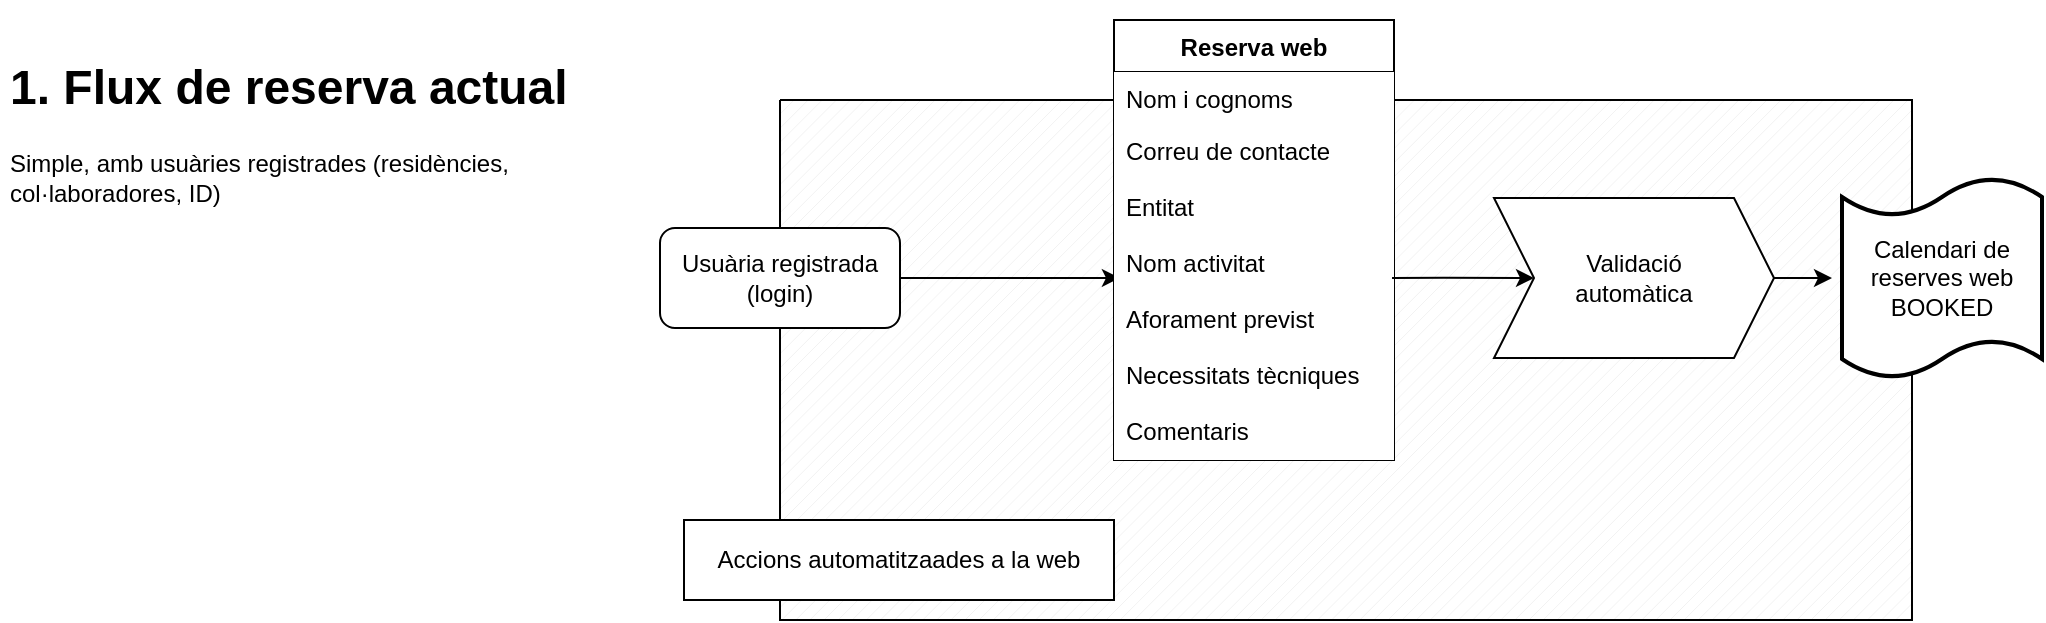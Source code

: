 <mxfile version="14.6.13" type="github" pages="4">
  <diagram id="QWcHRJpWfeQXFMJefIEu" name="Reserva actual">
    <mxGraphModel dx="4544" dy="2050" grid="1" gridSize="10" guides="1" tooltips="1" connect="1" arrows="1" fold="1" page="1" pageScale="1" pageWidth="1169" pageHeight="827" math="0" shadow="0">
      <root>
        <mxCell id="0" />
        <mxCell id="1" parent="0" />
        <mxCell id="AwSX1SjbMn1UK7kxIGxx-84" value="" style="verticalLabelPosition=bottom;verticalAlign=top;html=1;shape=mxgraph.basic.patternFillRect;fillStyle=diag;step=5;fillStrokeWidth=0.2;fillStrokeColor=#dddddd;" parent="1" vertex="1">
          <mxGeometry x="-720" y="120" width="566" height="260" as="geometry" />
        </mxCell>
        <mxCell id="AwSX1SjbMn1UK7kxIGxx-88" style="edgeStyle=orthogonalEdgeStyle;rounded=0;orthogonalLoop=1;jettySize=auto;html=1;exitX=0.5;exitY=1;exitDx=0;exitDy=0;entryX=0.098;entryY=0.875;entryDx=0;entryDy=0;entryPerimeter=0;" parent="1" source="AwSX1SjbMn1UK7kxIGxx-85" target="AwSX1SjbMn1UK7kxIGxx-84" edge="1">
          <mxGeometry relative="1" as="geometry" />
        </mxCell>
        <mxCell id="AwSX1SjbMn1UK7kxIGxx-85" value="Accions automatitzaades a la web" style="rounded=0;whiteSpace=wrap;html=1;fillColor=#ffffff;" parent="1" vertex="1">
          <mxGeometry x="-768" y="330" width="215" height="40" as="geometry" />
        </mxCell>
        <mxCell id="AwSX1SjbMn1UK7kxIGxx-51" value="&lt;br&gt;&lt;h1&gt;1. Flux de reserva actual&lt;br&gt;&lt;/h1&gt;&lt;div&gt;Simple, amb usuàries registrades (residències, col·laboradores, ID)&lt;br&gt;&lt;/div&gt;" style="text;html=1;strokeColor=none;fillColor=none;spacing=5;spacingTop=-20;whiteSpace=wrap;overflow=hidden;rounded=0;" parent="1" vertex="1">
          <mxGeometry x="-1110" y="80" width="300" height="120" as="geometry" />
        </mxCell>
        <mxCell id="AwSX1SjbMn1UK7kxIGxx-76" style="edgeStyle=orthogonalEdgeStyle;rounded=0;orthogonalLoop=1;jettySize=auto;html=1;entryX=0.021;entryY=0.458;entryDx=0;entryDy=0;entryPerimeter=0;" parent="1" source="AwSX1SjbMn1UK7kxIGxx-53" target="AwSX1SjbMn1UK7kxIGxx-57" edge="1">
          <mxGeometry relative="1" as="geometry" />
        </mxCell>
        <mxCell id="AwSX1SjbMn1UK7kxIGxx-53" value="Usuària registrada (login)" style="rounded=1;whiteSpace=wrap;html=1;" parent="1" vertex="1">
          <mxGeometry x="-780" y="184" width="120" height="50" as="geometry" />
        </mxCell>
        <mxCell id="AwSX1SjbMn1UK7kxIGxx-55" value="Reserva web" style="swimlane;fontStyle=1;childLayout=stackLayout;horizontal=1;startSize=26;horizontalStack=0;resizeParent=1;resizeParentMax=0;resizeLast=0;collapsible=1;marginBottom=0;" parent="1" vertex="1">
          <mxGeometry x="-553" y="80" width="140" height="220" as="geometry" />
        </mxCell>
        <mxCell id="AwSX1SjbMn1UK7kxIGxx-56" value="Nom i cognoms" style="text;strokeColor=none;align=left;verticalAlign=top;spacingLeft=4;spacingRight=4;overflow=hidden;rotatable=0;points=[[0,0.5],[1,0.5]];portConstraint=eastwest;fillColor=#ffffff;" parent="AwSX1SjbMn1UK7kxIGxx-55" vertex="1">
          <mxGeometry y="26" width="140" height="26" as="geometry" />
        </mxCell>
        <mxCell id="AwSX1SjbMn1UK7kxIGxx-57" value="Correu de contacte&#xa;&#xa;Entitat&#xa;&#xa;Nom activitat&#xa;&#xa;Aforament previst&#xa;&#xa;Necessitats tècniques&#xa;&#xa;Comentaris&#xa;" style="text;strokeColor=none;align=left;verticalAlign=top;spacingLeft=4;spacingRight=4;overflow=hidden;rotatable=0;points=[[0,0.5],[1,0.5]];portConstraint=eastwest;fillColor=#ffffff;" parent="AwSX1SjbMn1UK7kxIGxx-55" vertex="1">
          <mxGeometry y="52" width="140" height="168" as="geometry" />
        </mxCell>
        <mxCell id="AwSX1SjbMn1UK7kxIGxx-58" style="edgeStyle=orthogonalEdgeStyle;rounded=0;orthogonalLoop=1;jettySize=auto;html=1;exitX=1;exitY=0.5;exitDx=0;exitDy=0;entryX=0;entryY=0.5;entryDx=0;entryDy=0;" parent="1" source="AwSX1SjbMn1UK7kxIGxx-59" edge="1">
          <mxGeometry relative="1" as="geometry">
            <mxPoint x="-194" y="209" as="targetPoint" />
          </mxGeometry>
        </mxCell>
        <mxCell id="AwSX1SjbMn1UK7kxIGxx-59" value="Validació &lt;br&gt;automàtica" style="shape=step;perimeter=stepPerimeter;whiteSpace=wrap;html=1;fixedSize=1;" parent="1" vertex="1">
          <mxGeometry x="-363" y="169" width="140" height="80" as="geometry" />
        </mxCell>
        <mxCell id="AwSX1SjbMn1UK7kxIGxx-60" style="edgeStyle=orthogonalEdgeStyle;rounded=0;orthogonalLoop=1;jettySize=auto;html=1;exitX=0.993;exitY=0.458;exitDx=0;exitDy=0;exitPerimeter=0;" parent="1" source="AwSX1SjbMn1UK7kxIGxx-57" target="AwSX1SjbMn1UK7kxIGxx-59" edge="1">
          <mxGeometry relative="1" as="geometry">
            <mxPoint x="-413" y="300" as="sourcePoint" />
          </mxGeometry>
        </mxCell>
        <mxCell id="AwSX1SjbMn1UK7kxIGxx-75" value="&lt;div&gt;Calendari de reserves web&lt;/div&gt;&lt;div&gt;BOOKED&lt;br&gt;&lt;/div&gt;" style="shape=tape;whiteSpace=wrap;html=1;strokeWidth=2;size=0.19" parent="1" vertex="1">
          <mxGeometry x="-189" y="159" width="100" height="100" as="geometry" />
        </mxCell>
      </root>
    </mxGraphModel>
  </diagram>
  <diagram id="LOoXZZUfJefRrEGWDV-e" name="Reserva anònima simple">
    <mxGraphModel dx="2519" dy="820" grid="1" gridSize="10" guides="1" tooltips="1" connect="1" arrows="1" fold="1" page="1" pageScale="1" pageWidth="1169" pageHeight="827" math="0" shadow="0">
      <root>
        <mxCell id="uofUXYQzO4LnOzvioj2K-0" />
        <mxCell id="uofUXYQzO4LnOzvioj2K-1" parent="uofUXYQzO4LnOzvioj2K-0" />
        <mxCell id="zqfE7wJPeL7MUIbVzxoB-0" value="" style="verticalLabelPosition=bottom;verticalAlign=top;html=1;shape=mxgraph.basic.patternFillRect;fillStyle=diag;step=5;fillStrokeWidth=0.2;fillStrokeColor=#dddddd;" vertex="1" parent="uofUXYQzO4LnOzvioj2K-1">
          <mxGeometry x="-1035" y="280" width="370" height="330" as="geometry" />
        </mxCell>
        <mxCell id="zqfE7wJPeL7MUIbVzxoB-1" value="&lt;h1&gt;2. Flux de reserva semi-automàtic&lt;br&gt;&lt;/h1&gt;&lt;div&gt;Simple, amb usuàries no registrades a la plataforma&lt;br&gt;&lt;/div&gt;" style="text;html=1;strokeColor=none;fillColor=none;spacing=5;spacingTop=-20;whiteSpace=wrap;overflow=hidden;rounded=0;" vertex="1" parent="uofUXYQzO4LnOzvioj2K-1">
          <mxGeometry x="-1055" y="70" width="435" height="120" as="geometry" />
        </mxCell>
        <mxCell id="zqfE7wJPeL7MUIbVzxoB-2" style="edgeStyle=orthogonalEdgeStyle;rounded=0;orthogonalLoop=1;jettySize=auto;html=1;entryX=0.592;entryY=0.025;entryDx=0;entryDy=0;entryPerimeter=0;" edge="1" parent="uofUXYQzO4LnOzvioj2K-1" target="zqfE7wJPeL7MUIbVzxoB-20">
          <mxGeometry relative="1" as="geometry">
            <mxPoint x="-388" y="200" as="sourcePoint" />
          </mxGeometry>
        </mxCell>
        <mxCell id="zqfE7wJPeL7MUIbVzxoB-3" value="Usuària anònima" style="rounded=1;whiteSpace=wrap;html=1;" vertex="1" parent="uofUXYQzO4LnOzvioj2K-1">
          <mxGeometry x="-460" y="160" width="120" height="50" as="geometry" />
        </mxCell>
        <mxCell id="zqfE7wJPeL7MUIbVzxoB-4" value="" style="endArrow=classic;html=1;exitX=0;exitY=0.5;exitDx=0;exitDy=0;" edge="1" parent="uofUXYQzO4LnOzvioj2K-1" source="zqfE7wJPeL7MUIbVzxoB-3">
          <mxGeometry width="50" height="50" relative="1" as="geometry">
            <mxPoint x="-835" y="310" as="sourcePoint" />
            <mxPoint x="-895" y="240" as="targetPoint" />
            <Array as="points">
              <mxPoint x="-895" y="185" />
            </Array>
          </mxGeometry>
        </mxCell>
        <mxCell id="zqfE7wJPeL7MUIbVzxoB-5" value="Reserva web" style="swimlane;fontStyle=1;childLayout=stackLayout;horizontal=1;startSize=26;horizontalStack=0;resizeParent=1;resizeParentMax=0;resizeLast=0;collapsible=1;marginBottom=0;" vertex="1" parent="uofUXYQzO4LnOzvioj2K-1">
          <mxGeometry x="-965" y="240" width="140" height="310" as="geometry" />
        </mxCell>
        <mxCell id="zqfE7wJPeL7MUIbVzxoB-6" value="Nom i cognoms" style="text;strokeColor=none;align=left;verticalAlign=top;spacingLeft=4;spacingRight=4;overflow=hidden;rotatable=0;points=[[0,0.5],[1,0.5]];portConstraint=eastwest;fillColor=#ffffff;" vertex="1" parent="zqfE7wJPeL7MUIbVzxoB-5">
          <mxGeometry y="26" width="140" height="26" as="geometry" />
        </mxCell>
        <mxCell id="zqfE7wJPeL7MUIbVzxoB-7" value="Correu de contacte&#xa;&#xa;Entiat&#xa;&#xa;NIF Entitat&#xa;&#xa;TIpus entitat&#xa;&#xa;Tipus activitat&#xa;&#xa;Nom activitat&#xa;&#xa;Aforament previst&#xa;&#xa;Necessitats tècniques&#xa;&#xa;Comentaris&#xa;" style="text;align=left;verticalAlign=top;spacingLeft=4;spacingRight=4;overflow=hidden;rotatable=0;points=[[0,0.5],[1,0.5]];portConstraint=eastwest;fillColor=#ffffff;" vertex="1" parent="zqfE7wJPeL7MUIbVzxoB-5">
          <mxGeometry y="52" width="140" height="258" as="geometry" />
        </mxCell>
        <mxCell id="zqfE7wJPeL7MUIbVzxoB-8" style="edgeStyle=orthogonalEdgeStyle;rounded=0;orthogonalLoop=1;jettySize=auto;html=1;exitX=1;exitY=0.5;exitDx=0;exitDy=0;entryX=0;entryY=0.5;entryDx=0;entryDy=0;" edge="1" parent="uofUXYQzO4LnOzvioj2K-1" source="zqfE7wJPeL7MUIbVzxoB-10" target="zqfE7wJPeL7MUIbVzxoB-13">
          <mxGeometry relative="1" as="geometry" />
        </mxCell>
        <mxCell id="zqfE7wJPeL7MUIbVzxoB-9" style="edgeStyle=orthogonalEdgeStyle;rounded=0;orthogonalLoop=1;jettySize=auto;html=1;exitX=0.5;exitY=1;exitDx=0;exitDy=0;entryX=0.5;entryY=0.1;entryDx=0;entryDy=0;entryPerimeter=0;" edge="1" parent="uofUXYQzO4LnOzvioj2K-1" source="zqfE7wJPeL7MUIbVzxoB-10" target="zqfE7wJPeL7MUIbVzxoB-25">
          <mxGeometry relative="1" as="geometry" />
        </mxCell>
        <mxCell id="zqfE7wJPeL7MUIbVzxoB-10" value="Correu-e de&lt;br&gt;&lt;div&gt; reserva pendent &lt;br&gt;&lt;/div&gt;&lt;div&gt;de validació&lt;/div&gt;" style="shape=step;perimeter=stepPerimeter;whiteSpace=wrap;html=1;fixedSize=1;" vertex="1" parent="uofUXYQzO4LnOzvioj2K-1">
          <mxGeometry x="-775" y="329" width="140" height="80" as="geometry" />
        </mxCell>
        <mxCell id="zqfE7wJPeL7MUIbVzxoB-11" style="edgeStyle=orthogonalEdgeStyle;rounded=0;orthogonalLoop=1;jettySize=auto;html=1;exitX=1;exitY=0.302;exitDx=0;exitDy=0;exitPerimeter=0;" edge="1" parent="uofUXYQzO4LnOzvioj2K-1" source="zqfE7wJPeL7MUIbVzxoB-7" target="zqfE7wJPeL7MUIbVzxoB-10">
          <mxGeometry relative="1" as="geometry">
            <mxPoint x="-825" y="460" as="sourcePoint" />
          </mxGeometry>
        </mxCell>
        <mxCell id="zqfE7wJPeL7MUIbVzxoB-12" style="edgeStyle=orthogonalEdgeStyle;rounded=0;orthogonalLoop=1;jettySize=auto;html=1;exitX=1;exitY=0.5;exitDx=0;exitDy=0;entryX=0;entryY=0.5;entryDx=0;entryDy=0;" edge="1" parent="uofUXYQzO4LnOzvioj2K-1" source="zqfE7wJPeL7MUIbVzxoB-13" target="zqfE7wJPeL7MUIbVzxoB-20">
          <mxGeometry relative="1" as="geometry" />
        </mxCell>
        <mxCell id="zqfE7wJPeL7MUIbVzxoB-13" value="Validació i &lt;br&gt;valoració costos" style="shape=step;perimeter=stepPerimeter;whiteSpace=wrap;html=1;fixedSize=1;" vertex="1" parent="uofUXYQzO4LnOzvioj2K-1">
          <mxGeometry x="-626" y="329" width="150" height="80" as="geometry" />
        </mxCell>
        <mxCell id="zqfE7wJPeL7MUIbVzxoB-14" style="edgeStyle=orthogonalEdgeStyle;rounded=0;orthogonalLoop=1;jettySize=auto;html=1;" edge="1" parent="uofUXYQzO4LnOzvioj2K-1" source="zqfE7wJPeL7MUIbVzxoB-17">
          <mxGeometry relative="1" as="geometry">
            <mxPoint x="-551" y="410" as="targetPoint" />
          </mxGeometry>
        </mxCell>
        <mxCell id="zqfE7wJPeL7MUIbVzxoB-15" style="edgeStyle=orthogonalEdgeStyle;rounded=0;orthogonalLoop=1;jettySize=auto;html=1;exitX=0.5;exitY=0;exitDx=0;exitDy=0;entryX=0.392;entryY=1.013;entryDx=0;entryDy=0;entryPerimeter=0;" edge="1" parent="uofUXYQzO4LnOzvioj2K-1" source="zqfE7wJPeL7MUIbVzxoB-17" target="zqfE7wJPeL7MUIbVzxoB-20">
          <mxGeometry relative="1" as="geometry" />
        </mxCell>
        <mxCell id="zqfE7wJPeL7MUIbVzxoB-16" style="edgeStyle=orthogonalEdgeStyle;rounded=0;orthogonalLoop=1;jettySize=auto;html=1;exitX=1;exitY=0.5;exitDx=0;exitDy=0;entryX=0;entryY=0.75;entryDx=0;entryDy=0;entryPerimeter=0;" edge="1" parent="uofUXYQzO4LnOzvioj2K-1" source="zqfE7wJPeL7MUIbVzxoB-17" target="zqfE7wJPeL7MUIbVzxoB-22">
          <mxGeometry relative="1" as="geometry" />
        </mxCell>
        <mxCell id="zqfE7wJPeL7MUIbVzxoB-17" value="Oficina Tècnica" style="rounded=1;whiteSpace=wrap;html=1;" vertex="1" parent="uofUXYQzO4LnOzvioj2K-1">
          <mxGeometry x="-525" y="550" width="120" height="40" as="geometry" />
        </mxCell>
        <mxCell id="zqfE7wJPeL7MUIbVzxoB-18" style="edgeStyle=orthogonalEdgeStyle;rounded=0;orthogonalLoop=1;jettySize=auto;html=1;exitX=1;exitY=0.5;exitDx=0;exitDy=0;" edge="1" parent="uofUXYQzO4LnOzvioj2K-1" source="zqfE7wJPeL7MUIbVzxoB-20" target="zqfE7wJPeL7MUIbVzxoB-22">
          <mxGeometry relative="1" as="geometry" />
        </mxCell>
        <mxCell id="zqfE7wJPeL7MUIbVzxoB-19" style="edgeStyle=orthogonalEdgeStyle;rounded=0;orthogonalLoop=1;jettySize=auto;html=1;exitX=0.5;exitY=0;exitDx=0;exitDy=0;" edge="1" parent="uofUXYQzO4LnOzvioj2K-1" source="zqfE7wJPeL7MUIbVzxoB-20" target="zqfE7wJPeL7MUIbVzxoB-3">
          <mxGeometry relative="1" as="geometry" />
        </mxCell>
        <mxCell id="zqfE7wJPeL7MUIbVzxoB-20" value="Enviament de documentació administrativa a&lt;br&gt;a l&#39;entitat" style="shape=step;perimeter=stepPerimeter;whiteSpace=wrap;html=1;fixedSize=1;" vertex="1" parent="uofUXYQzO4LnOzvioj2K-1">
          <mxGeometry x="-465" y="329" width="130" height="80" as="geometry" />
        </mxCell>
        <mxCell id="zqfE7wJPeL7MUIbVzxoB-21" value="reserves@canodrom.barcelona" style="rounded=0;whiteSpace=wrap;html=1;" vertex="1" parent="uofUXYQzO4LnOzvioj2K-1">
          <mxGeometry x="-775" y="290" width="240" height="20" as="geometry" />
        </mxCell>
        <mxCell id="zqfE7wJPeL7MUIbVzxoB-22" value="Registre de seguiment econòmic" style="strokeWidth=2;html=1;shape=mxgraph.flowchart.document2;whiteSpace=wrap;size=0.25;" vertex="1" parent="uofUXYQzO4LnOzvioj2K-1">
          <mxGeometry x="-265" y="329" width="100" height="80" as="geometry" />
        </mxCell>
        <mxCell id="zqfE7wJPeL7MUIbVzxoB-23" value="&lt;div&gt;Calendari de reserves web&lt;/div&gt;&lt;div&gt;BOOKED&lt;br&gt;&lt;/div&gt;" style="shape=tape;whiteSpace=wrap;html=1;strokeWidth=2;size=0.19" vertex="1" parent="uofUXYQzO4LnOzvioj2K-1">
          <mxGeometry x="-265" y="450" width="100" height="100" as="geometry" />
        </mxCell>
        <mxCell id="zqfE7wJPeL7MUIbVzxoB-24" style="edgeStyle=orthogonalEdgeStyle;rounded=0;orthogonalLoop=1;jettySize=auto;html=1;exitX=1;exitY=0.5;exitDx=0;exitDy=0;exitPerimeter=0;entryX=0;entryY=0.5;entryDx=0;entryDy=0;entryPerimeter=0;" edge="1" parent="uofUXYQzO4LnOzvioj2K-1" source="zqfE7wJPeL7MUIbVzxoB-25" target="zqfE7wJPeL7MUIbVzxoB-23">
          <mxGeometry relative="1" as="geometry" />
        </mxCell>
        <mxCell id="zqfE7wJPeL7MUIbVzxoB-25" value="&lt;div&gt;Calendari de reserves web&lt;/div&gt;&lt;div&gt;NOT AVAILABLE&lt;br&gt;&lt;/div&gt;" style="shape=tape;whiteSpace=wrap;html=1;strokeWidth=2;size=0.19" vertex="1" parent="uofUXYQzO4LnOzvioj2K-1">
          <mxGeometry x="-755" y="450" width="100" height="100" as="geometry" />
        </mxCell>
        <mxCell id="zqfE7wJPeL7MUIbVzxoB-26" value="Accions automatitzaades a la web" style="rounded=0;whiteSpace=wrap;html=1;fillColor=#ffffff;" vertex="1" parent="uofUXYQzO4LnOzvioj2K-1">
          <mxGeometry x="-1080" y="560" width="215" height="40" as="geometry" />
        </mxCell>
      </root>
    </mxGraphModel>
  </diagram>
  <diagram id="VDHaXJcDAqJje8gOmXzd" name="Reserva anònima amb facturació">
    <mxGraphModel dx="3419" dy="540" grid="1" gridSize="10" guides="1" tooltips="1" connect="1" arrows="1" fold="1" page="1" pageScale="1" pageWidth="1169" pageHeight="827" math="0" shadow="0">
      <root>
        <mxCell id="RX3vy7jLGc1N3xW9OLzM-0" />
        <mxCell id="RX3vy7jLGc1N3xW9OLzM-1" parent="RX3vy7jLGc1N3xW9OLzM-0" />
        <mxCell id="QhoJEeITpFux-9zHju5y-0" value="" style="verticalLabelPosition=bottom;verticalAlign=top;html=1;shape=mxgraph.basic.patternFillRect;fillStyle=diag;step=5;fillStrokeWidth=0.2;fillStrokeColor=#dddddd;" vertex="1" parent="RX3vy7jLGc1N3xW9OLzM-1">
          <mxGeometry x="-1025" y="1089" width="1265" height="764" as="geometry" />
        </mxCell>
        <mxCell id="QhoJEeITpFux-9zHju5y-1" value="Accions automatitzaades a la web" style="rounded=0;whiteSpace=wrap;html=1;fillColor=#ffffff;" vertex="1" parent="RX3vy7jLGc1N3xW9OLzM-1">
          <mxGeometry x="-1100" y="1793" width="215" height="40" as="geometry" />
        </mxCell>
        <mxCell id="QhoJEeITpFux-9zHju5y-2" value="&lt;h1&gt;3. Flux de reserva automatitzat&lt;br&gt;&lt;/h1&gt;&lt;div&gt;Amb usuaries no registrades i tenint en compte els preus públics&lt;br&gt;&lt;/div&gt;" style="text;html=1;strokeColor=none;fillColor=none;spacing=5;spacingTop=-20;whiteSpace=wrap;overflow=hidden;rounded=0;" vertex="1" parent="RX3vy7jLGc1N3xW9OLzM-1">
          <mxGeometry x="-1120" y="880" width="435" height="120" as="geometry" />
        </mxCell>
        <mxCell id="QhoJEeITpFux-9zHju5y-3" style="edgeStyle=orthogonalEdgeStyle;rounded=0;orthogonalLoop=1;jettySize=auto;html=1;entryX=0.5;entryY=0;entryDx=0;entryDy=0;" edge="1" parent="RX3vy7jLGc1N3xW9OLzM-1" source="QhoJEeITpFux-9zHju5y-4" target="QhoJEeITpFux-9zHju5y-6">
          <mxGeometry relative="1" as="geometry" />
        </mxCell>
        <mxCell id="QhoJEeITpFux-9zHju5y-4" value="Usuària anònima" style="rounded=1;whiteSpace=wrap;html=1;" vertex="1" parent="RX3vy7jLGc1N3xW9OLzM-1">
          <mxGeometry x="-1090" y="996" width="120" height="50" as="geometry" />
        </mxCell>
        <mxCell id="QhoJEeITpFux-9zHju5y-5" style="edgeStyle=orthogonalEdgeStyle;rounded=0;orthogonalLoop=1;jettySize=auto;html=1;exitX=1;exitY=0.5;exitDx=0;exitDy=0;startArrow=none;" edge="1" parent="RX3vy7jLGc1N3xW9OLzM-1" source="QhoJEeITpFux-9zHju5y-84">
          <mxGeometry relative="1" as="geometry">
            <mxPoint x="-770" y="1185" as="targetPoint" />
          </mxGeometry>
        </mxCell>
        <mxCell id="QhoJEeITpFux-9zHju5y-6" value="Reserva web" style="swimlane;fontStyle=1;childLayout=stackLayout;horizontal=1;startSize=26;horizontalStack=0;resizeParent=1;resizeParentMax=0;resizeLast=0;collapsible=1;marginBottom=0;" vertex="1" parent="RX3vy7jLGc1N3xW9OLzM-1">
          <mxGeometry x="-1100" y="1083" width="140" height="200" as="geometry" />
        </mxCell>
        <mxCell id="QhoJEeITpFux-9zHju5y-7" value="Dades de contacte&#xa;- correu electrònic&#xa;- Nom entitat&#xa;- NIF&#xa;&#xa;Dades de l&#39;activitat&#xa;- Nom de l&#39;activitat&#xa;- Aforament&#xa;- Necessitats tècniques&#xa;&#xa;Criteris de valoració&#xa;" style="text;strokeColor=none;align=left;verticalAlign=top;spacingLeft=4;spacingRight=4;overflow=hidden;rotatable=0;points=[[0,0.5],[1,0.5]];portConstraint=eastwest;fillColor=#ffffff;" vertex="1" parent="QhoJEeITpFux-9zHju5y-6">
          <mxGeometry y="26" width="140" height="174" as="geometry" />
        </mxCell>
        <mxCell id="QhoJEeITpFux-9zHju5y-8" value="" style="edgeStyle=orthogonalEdgeStyle;rounded=0;orthogonalLoop=1;jettySize=auto;html=1;" edge="1" parent="RX3vy7jLGc1N3xW9OLzM-1" source="QhoJEeITpFux-9zHju5y-10" target="QhoJEeITpFux-9zHju5y-15">
          <mxGeometry relative="1" as="geometry" />
        </mxCell>
        <mxCell id="QhoJEeITpFux-9zHju5y-9" value="" style="edgeStyle=orthogonalEdgeStyle;rounded=0;orthogonalLoop=1;jettySize=auto;html=1;" edge="1" parent="RX3vy7jLGc1N3xW9OLzM-1" source="QhoJEeITpFux-9zHju5y-10" target="QhoJEeITpFux-9zHju5y-31">
          <mxGeometry relative="1" as="geometry" />
        </mxCell>
        <mxCell id="QhoJEeITpFux-9zHju5y-10" value="Vinculat a les accions del CAN?" style="swimlane;gradientColor=#ffffff;swimlaneFillColor=#ffffff;" vertex="1" parent="RX3vy7jLGc1N3xW9OLzM-1">
          <mxGeometry x="-775" y="1113" width="195" height="130" as="geometry" />
        </mxCell>
        <mxCell id="QhoJEeITpFux-9zHju5y-11" value="&lt;div align=&quot;left&quot;&gt;&lt;b&gt;Temàtica&lt;/b&gt;:&lt;br&gt;Feminismes&lt;br&gt;Tecnologies obertes&lt;br&gt;Democràcia&lt;br&gt;Cultura digital&lt;br&gt;&lt;/div&gt;&lt;div align=&quot;left&quot;&gt;Memòria històrica&lt;/div&gt;" style="text;html=1;align=left;verticalAlign=middle;resizable=0;points=[];autosize=1;strokeColor=none;" vertex="1" parent="QhoJEeITpFux-9zHju5y-10">
          <mxGeometry x="10" y="30" width="120" height="90" as="geometry" />
        </mxCell>
        <mxCell id="QhoJEeITpFux-9zHju5y-12" value="SI" style="ellipse;whiteSpace=wrap;html=1;aspect=fixed;" vertex="1" parent="RX3vy7jLGc1N3xW9OLzM-1">
          <mxGeometry x="-550" y="1158" width="40" height="40" as="geometry" />
        </mxCell>
        <mxCell id="QhoJEeITpFux-9zHju5y-13" value="" style="edgeStyle=orthogonalEdgeStyle;rounded=0;orthogonalLoop=1;jettySize=auto;html=1;" edge="1" parent="RX3vy7jLGc1N3xW9OLzM-1" source="QhoJEeITpFux-9zHju5y-15" target="QhoJEeITpFux-9zHju5y-22">
          <mxGeometry relative="1" as="geometry" />
        </mxCell>
        <mxCell id="QhoJEeITpFux-9zHju5y-14" value="" style="edgeStyle=orthogonalEdgeStyle;rounded=0;orthogonalLoop=1;jettySize=auto;html=1;" edge="1" parent="RX3vy7jLGc1N3xW9OLzM-1" source="QhoJEeITpFux-9zHju5y-15" target="QhoJEeITpFux-9zHju5y-39">
          <mxGeometry relative="1" as="geometry" />
        </mxCell>
        <mxCell id="QhoJEeITpFux-9zHju5y-15" value="Activitat gratuïta oberta a la ciutadania?" style="rounded=0;whiteSpace=wrap;html=1;" vertex="1" parent="RX3vy7jLGc1N3xW9OLzM-1">
          <mxGeometry x="-476" y="1148" width="120" height="60" as="geometry" />
        </mxCell>
        <mxCell id="QhoJEeITpFux-9zHju5y-16" value="" style="edgeStyle=orthogonalEdgeStyle;rounded=0;orthogonalLoop=1;jettySize=auto;html=1;" edge="1" parent="RX3vy7jLGc1N3xW9OLzM-1" source="QhoJEeITpFux-9zHju5y-17" target="QhoJEeITpFux-9zHju5y-39">
          <mxGeometry relative="1" as="geometry" />
        </mxCell>
        <mxCell id="QhoJEeITpFux-9zHju5y-17" value="SI" style="ellipse;whiteSpace=wrap;html=1;aspect=fixed;" vertex="1" parent="RX3vy7jLGc1N3xW9OLzM-1">
          <mxGeometry x="-330" y="1158" width="40" height="40" as="geometry" />
        </mxCell>
        <mxCell id="QhoJEeITpFux-9zHju5y-18" value="" style="edgeStyle=orthogonalEdgeStyle;rounded=0;orthogonalLoop=1;jettySize=auto;html=1;" edge="1" parent="RX3vy7jLGc1N3xW9OLzM-1" source="QhoJEeITpFux-9zHju5y-19" target="QhoJEeITpFux-9zHju5y-20">
          <mxGeometry relative="1" as="geometry" />
        </mxCell>
        <mxCell id="QhoJEeITpFux-9zHju5y-19" value="Gratuïtat" style="rounded=0;whiteSpace=wrap;html=1;" vertex="1" parent="RX3vy7jLGc1N3xW9OLzM-1">
          <mxGeometry x="-10" y="1163" width="80" height="30" as="geometry" />
        </mxCell>
        <mxCell id="QhoJEeITpFux-9zHju5y-20" value="&lt;div&gt;Calendari de reserves web&lt;/div&gt;&lt;div&gt;BOOKED&lt;br&gt;&lt;/div&gt;" style="shape=tape;whiteSpace=wrap;html=1;strokeWidth=2;size=0.19" vertex="1" parent="RX3vy7jLGc1N3xW9OLzM-1">
          <mxGeometry x="180" y="1183" width="100" height="100" as="geometry" />
        </mxCell>
        <mxCell id="QhoJEeITpFux-9zHju5y-21" value="NO" style="ellipse;whiteSpace=wrap;html=1;aspect=fixed;" vertex="1" parent="RX3vy7jLGc1N3xW9OLzM-1">
          <mxGeometry x="-436" y="1228" width="40" height="40" as="geometry" />
        </mxCell>
        <mxCell id="QhoJEeITpFux-9zHju5y-22" value="Activitat gratuïta tancada adreçada als membres de l&#39;organització" style="rounded=0;whiteSpace=wrap;html=1;" vertex="1" parent="RX3vy7jLGc1N3xW9OLzM-1">
          <mxGeometry x="-476" y="1303" width="120" height="70" as="geometry" />
        </mxCell>
        <mxCell id="QhoJEeITpFux-9zHju5y-23" value="" style="edgeStyle=orthogonalEdgeStyle;rounded=0;orthogonalLoop=1;jettySize=auto;html=1;" edge="1" parent="RX3vy7jLGc1N3xW9OLzM-1" source="QhoJEeITpFux-9zHju5y-24" target="QhoJEeITpFux-9zHju5y-48">
          <mxGeometry relative="1" as="geometry" />
        </mxCell>
        <mxCell id="QhoJEeITpFux-9zHju5y-24" value="SI" style="ellipse;whiteSpace=wrap;html=1;aspect=fixed;" vertex="1" parent="RX3vy7jLGc1N3xW9OLzM-1">
          <mxGeometry x="-330" y="1318" width="40" height="40" as="geometry" />
        </mxCell>
        <mxCell id="QhoJEeITpFux-9zHju5y-25" value="" style="edgeStyle=orthogonalEdgeStyle;rounded=0;orthogonalLoop=1;jettySize=auto;html=1;endArrow=none;" edge="1" parent="RX3vy7jLGc1N3xW9OLzM-1" source="QhoJEeITpFux-9zHju5y-22" target="QhoJEeITpFux-9zHju5y-24">
          <mxGeometry relative="1" as="geometry">
            <mxPoint x="-356" y="1338" as="sourcePoint" />
            <mxPoint x="-245" y="1338" as="targetPoint" />
          </mxGeometry>
        </mxCell>
        <mxCell id="QhoJEeITpFux-9zHju5y-26" value="NO" style="ellipse;whiteSpace=wrap;html=1;aspect=fixed;" vertex="1" parent="RX3vy7jLGc1N3xW9OLzM-1">
          <mxGeometry x="-697.5" y="1262" width="40" height="40" as="geometry" />
        </mxCell>
        <mxCell id="QhoJEeITpFux-9zHju5y-27" style="edgeStyle=orthogonalEdgeStyle;rounded=0;orthogonalLoop=1;jettySize=auto;html=1;entryX=0;entryY=0.5;entryDx=0;entryDy=0;" edge="1" parent="RX3vy7jLGc1N3xW9OLzM-1" source="QhoJEeITpFux-9zHju5y-28" target="QhoJEeITpFux-9zHju5y-57">
          <mxGeometry relative="1" as="geometry" />
        </mxCell>
        <mxCell id="QhoJEeITpFux-9zHju5y-28" value="Cost segons sala" style="swimlane;gradientColor=#ffffff;swimlaneFillColor=#ffffff;" vertex="1" parent="RX3vy7jLGc1N3xW9OLzM-1">
          <mxGeometry x="-975" y="1463" width="200" height="180" as="geometry" />
        </mxCell>
        <mxCell id="QhoJEeITpFux-9zHju5y-29" value="&lt;div align=&quot;left&quot;&gt;Sales de reunions --&amp;gt; 10 €/h&lt;/div&gt;&lt;div align=&quot;left&quot;&gt;Aules informàtiques --&amp;gt; 15 €/h&lt;br&gt;&lt;/div&gt;&lt;div&gt;Sales d&#39;actes --&amp;gt; 20 €/h&lt;br&gt;&amp;nbsp;&amp;nbsp;&amp;nbsp;&amp;nbsp;&amp;nbsp;&amp;nbsp;&amp;nbsp;&amp;nbsp;&amp;nbsp;&amp;nbsp;&amp;nbsp;&amp;nbsp;&amp;nbsp;&amp;nbsp;&amp;nbsp;&amp;nbsp;&amp;nbsp;&amp;nbsp;&amp;nbsp;&amp;nbsp;&amp;nbsp;&amp;nbsp;&amp;nbsp;&amp;nbsp;&amp;nbsp;&amp;nbsp;&amp;nbsp; 60 € mig dia&lt;/div&gt;&lt;div&gt;&amp;nbsp; &amp;nbsp; &amp;nbsp; &amp;nbsp; &amp;nbsp; &amp;nbsp; &amp;nbsp; &amp;nbsp; &amp;nbsp; &amp;nbsp; &amp;nbsp; &amp;nbsp; &amp;nbsp; &amp;nbsp; 100 € dia &lt;br&gt;&lt;/div&gt;&lt;div&gt;Terrasses --&amp;gt; 30 € hora&lt;/div&gt;&lt;div&gt;&amp;nbsp;&amp;nbsp;&amp;nbsp;&amp;nbsp;&amp;nbsp;&amp;nbsp;&amp;nbsp;&amp;nbsp;&amp;nbsp;&amp;nbsp;&amp;nbsp;&amp;nbsp;&amp;nbsp;&amp;nbsp;&amp;nbsp;&amp;nbsp;&amp;nbsp;&amp;nbsp;&amp;nbsp;&amp;nbsp;&amp;nbsp; 90 € mig dia&lt;/div&gt;&lt;div&gt;&amp;nbsp;&amp;nbsp;&amp;nbsp;&amp;nbsp;&amp;nbsp;&amp;nbsp;&amp;nbsp;&amp;nbsp;&amp;nbsp;&amp;nbsp;&amp;nbsp;&amp;nbsp;&amp;nbsp;&amp;nbsp;&amp;nbsp;&amp;nbsp;&amp;nbsp;&amp;nbsp;&amp;nbsp;&amp;nbsp;&amp;nbsp; 150 € dia&lt;/div&gt;&lt;div&gt;Grades --&amp;gt; 20 €/h&lt;br&gt;&lt;/div&gt;" style="text;html=1;align=left;verticalAlign=middle;resizable=0;points=[];autosize=1;strokeColor=none;" vertex="1" parent="QhoJEeITpFux-9zHju5y-28">
          <mxGeometry x="10" y="35" width="180" height="130" as="geometry" />
        </mxCell>
        <mxCell id="QhoJEeITpFux-9zHju5y-30" style="edgeStyle=orthogonalEdgeStyle;rounded=0;orthogonalLoop=1;jettySize=auto;html=1;" edge="1" parent="RX3vy7jLGc1N3xW9OLzM-1" source="QhoJEeITpFux-9zHju5y-31" target="QhoJEeITpFux-9zHju5y-34">
          <mxGeometry relative="1" as="geometry" />
        </mxCell>
        <mxCell id="QhoJEeITpFux-9zHju5y-31" value="&lt;div&gt;Entitat sense ànim &lt;br&gt;&lt;/div&gt;&lt;div&gt;de lucre&lt;/div&gt;?" style="rounded=0;whiteSpace=wrap;html=1;" vertex="1" parent="RX3vy7jLGc1N3xW9OLzM-1">
          <mxGeometry x="-737.5" y="1333" width="120" height="70" as="geometry" />
        </mxCell>
        <mxCell id="QhoJEeITpFux-9zHju5y-32" value="" style="edgeStyle=orthogonalEdgeStyle;rounded=0;orthogonalLoop=1;jettySize=auto;html=1;" edge="1" parent="RX3vy7jLGc1N3xW9OLzM-1" source="QhoJEeITpFux-9zHju5y-31" target="QhoJEeITpFux-9zHju5y-36">
          <mxGeometry relative="1" as="geometry" />
        </mxCell>
        <mxCell id="QhoJEeITpFux-9zHju5y-33" style="edgeStyle=orthogonalEdgeStyle;rounded=0;orthogonalLoop=1;jettySize=auto;html=1;" edge="1" parent="RX3vy7jLGc1N3xW9OLzM-1" source="QhoJEeITpFux-9zHju5y-34" target="QhoJEeITpFux-9zHju5y-28">
          <mxGeometry relative="1" as="geometry" />
        </mxCell>
        <mxCell id="QhoJEeITpFux-9zHju5y-34" value="SI" style="ellipse;whiteSpace=wrap;html=1;aspect=fixed;" vertex="1" parent="RX3vy7jLGc1N3xW9OLzM-1">
          <mxGeometry x="-895" y="1348" width="40" height="40" as="geometry" />
        </mxCell>
        <mxCell id="QhoJEeITpFux-9zHju5y-35" style="edgeStyle=orthogonalEdgeStyle;rounded=0;orthogonalLoop=1;jettySize=auto;html=1;entryX=0.5;entryY=0;entryDx=0;entryDy=0;" edge="1" parent="RX3vy7jLGc1N3xW9OLzM-1" source="QhoJEeITpFux-9zHju5y-36" target="QhoJEeITpFux-9zHju5y-53">
          <mxGeometry relative="1" as="geometry" />
        </mxCell>
        <mxCell id="QhoJEeITpFux-9zHju5y-36" value="NO" style="ellipse;whiteSpace=wrap;html=1;aspect=fixed;" vertex="1" parent="RX3vy7jLGc1N3xW9OLzM-1">
          <mxGeometry x="-563" y="1348" width="40" height="40" as="geometry" />
        </mxCell>
        <mxCell id="QhoJEeITpFux-9zHju5y-37" value="" style="edgeStyle=orthogonalEdgeStyle;rounded=0;orthogonalLoop=1;jettySize=auto;html=1;" edge="1" parent="RX3vy7jLGc1N3xW9OLzM-1" source="QhoJEeITpFux-9zHju5y-39" target="QhoJEeITpFux-9zHju5y-41">
          <mxGeometry relative="1" as="geometry" />
        </mxCell>
        <mxCell id="QhoJEeITpFux-9zHju5y-38" value="" style="edgeStyle=orthogonalEdgeStyle;rounded=0;orthogonalLoop=1;jettySize=auto;html=1;" edge="1" parent="RX3vy7jLGc1N3xW9OLzM-1" source="QhoJEeITpFux-9zHju5y-39" target="QhoJEeITpFux-9zHju5y-43">
          <mxGeometry relative="1" as="geometry" />
        </mxCell>
        <mxCell id="QhoJEeITpFux-9zHju5y-39" value="Serveis associats?" style="rounded=0;whiteSpace=wrap;html=1;" vertex="1" parent="RX3vy7jLGc1N3xW9OLzM-1">
          <mxGeometry x="-244" y="1148" width="120" height="60" as="geometry" />
        </mxCell>
        <mxCell id="QhoJEeITpFux-9zHju5y-40" value="" style="edgeStyle=orthogonalEdgeStyle;rounded=0;orthogonalLoop=1;jettySize=auto;html=1;" edge="1" parent="RX3vy7jLGc1N3xW9OLzM-1" source="QhoJEeITpFux-9zHju5y-41" target="QhoJEeITpFux-9zHju5y-19">
          <mxGeometry relative="1" as="geometry" />
        </mxCell>
        <mxCell id="QhoJEeITpFux-9zHju5y-41" value="NO" style="ellipse;whiteSpace=wrap;html=1;aspect=fixed;" vertex="1" parent="RX3vy7jLGc1N3xW9OLzM-1">
          <mxGeometry x="-80" y="1158" width="40" height="40" as="geometry" />
        </mxCell>
        <mxCell id="QhoJEeITpFux-9zHju5y-42" style="edgeStyle=orthogonalEdgeStyle;rounded=0;orthogonalLoop=1;jettySize=auto;html=1;" edge="1" parent="RX3vy7jLGc1N3xW9OLzM-1" source="QhoJEeITpFux-9zHju5y-43" target="QhoJEeITpFux-9zHju5y-65">
          <mxGeometry relative="1" as="geometry" />
        </mxCell>
        <mxCell id="QhoJEeITpFux-9zHju5y-43" value="SI" style="ellipse;whiteSpace=wrap;html=1;aspect=fixed;" vertex="1" parent="RX3vy7jLGc1N3xW9OLzM-1">
          <mxGeometry x="-205" y="1228" width="40" height="40" as="geometry" />
        </mxCell>
        <mxCell id="QhoJEeITpFux-9zHju5y-44" style="edgeStyle=orthogonalEdgeStyle;rounded=0;orthogonalLoop=1;jettySize=auto;html=1;" edge="1" parent="RX3vy7jLGc1N3xW9OLzM-1" source="QhoJEeITpFux-9zHju5y-45" target="QhoJEeITpFux-9zHju5y-20">
          <mxGeometry relative="1" as="geometry" />
        </mxCell>
        <mxCell id="QhoJEeITpFux-9zHju5y-45" value="Gratuïtat" style="rounded=0;whiteSpace=wrap;html=1;" vertex="1" parent="RX3vy7jLGc1N3xW9OLzM-1">
          <mxGeometry x="-10" y="1323" width="80" height="30" as="geometry" />
        </mxCell>
        <mxCell id="QhoJEeITpFux-9zHju5y-46" value="" style="edgeStyle=orthogonalEdgeStyle;rounded=0;orthogonalLoop=1;jettySize=auto;html=1;" edge="1" parent="RX3vy7jLGc1N3xW9OLzM-1" source="QhoJEeITpFux-9zHju5y-48" target="QhoJEeITpFux-9zHju5y-50">
          <mxGeometry relative="1" as="geometry" />
        </mxCell>
        <mxCell id="QhoJEeITpFux-9zHju5y-47" style="edgeStyle=orthogonalEdgeStyle;rounded=0;orthogonalLoop=1;jettySize=auto;html=1;entryX=0;entryY=0.5;entryDx=0;entryDy=0;exitX=0.25;exitY=1;exitDx=0;exitDy=0;" edge="1" parent="RX3vy7jLGc1N3xW9OLzM-1" source="QhoJEeITpFux-9zHju5y-48" target="QhoJEeITpFux-9zHju5y-52">
          <mxGeometry relative="1" as="geometry" />
        </mxCell>
        <mxCell id="QhoJEeITpFux-9zHju5y-48" value="Serveis associats?" style="rounded=0;whiteSpace=wrap;html=1;" vertex="1" parent="RX3vy7jLGc1N3xW9OLzM-1">
          <mxGeometry x="-250" y="1308" width="120" height="60" as="geometry" />
        </mxCell>
        <mxCell id="QhoJEeITpFux-9zHju5y-49" value="" style="edgeStyle=orthogonalEdgeStyle;rounded=0;orthogonalLoop=1;jettySize=auto;html=1;" edge="1" parent="RX3vy7jLGc1N3xW9OLzM-1" source="QhoJEeITpFux-9zHju5y-50" target="QhoJEeITpFux-9zHju5y-45">
          <mxGeometry relative="1" as="geometry" />
        </mxCell>
        <mxCell id="QhoJEeITpFux-9zHju5y-50" value="NO" style="ellipse;whiteSpace=wrap;html=1;aspect=fixed;" vertex="1" parent="RX3vy7jLGc1N3xW9OLzM-1">
          <mxGeometry x="-80" y="1318" width="40" height="40" as="geometry" />
        </mxCell>
        <mxCell id="QhoJEeITpFux-9zHju5y-51" style="edgeStyle=orthogonalEdgeStyle;rounded=0;orthogonalLoop=1;jettySize=auto;html=1;exitX=1;exitY=0.5;exitDx=0;exitDy=0;entryX=0.25;entryY=0;entryDx=0;entryDy=0;" edge="1" parent="RX3vy7jLGc1N3xW9OLzM-1" source="QhoJEeITpFux-9zHju5y-52" target="QhoJEeITpFux-9zHju5y-65">
          <mxGeometry relative="1" as="geometry" />
        </mxCell>
        <mxCell id="QhoJEeITpFux-9zHju5y-52" value="SI" style="ellipse;whiteSpace=wrap;html=1;aspect=fixed;direction=south;" vertex="1" parent="RX3vy7jLGc1N3xW9OLzM-1">
          <mxGeometry x="-235" y="1403" width="40" height="40" as="geometry" />
        </mxCell>
        <mxCell id="QhoJEeITpFux-9zHju5y-53" value="Cost segons sala" style="swimlane;gradientColor=#ffffff;swimlaneFillColor=#ffffff;" vertex="1" parent="RX3vy7jLGc1N3xW9OLzM-1">
          <mxGeometry x="-643" y="1463" width="200" height="180" as="geometry" />
        </mxCell>
        <mxCell id="QhoJEeITpFux-9zHju5y-54" value="&lt;div align=&quot;left&quot;&gt;Sales de reunions --&amp;gt; 25 €/h&lt;/div&gt;&lt;div align=&quot;left&quot;&gt;Aules informàtiques --&amp;gt; 45 €/h&lt;br&gt;&lt;/div&gt;&lt;div&gt;Sales d&#39;actes --&amp;gt; 20 €/h&lt;br&gt;&amp;nbsp;&amp;nbsp;&amp;nbsp;&amp;nbsp;&amp;nbsp;&amp;nbsp;&amp;nbsp;&amp;nbsp;&amp;nbsp;&amp;nbsp;&amp;nbsp;&amp;nbsp;&amp;nbsp;&amp;nbsp;&amp;nbsp;&amp;nbsp;&amp;nbsp;&amp;nbsp;&amp;nbsp;&amp;nbsp;&amp;nbsp;&amp;nbsp;&amp;nbsp;&amp;nbsp;&amp;nbsp;&amp;nbsp;&amp;nbsp; 150 € mig dia&lt;/div&gt;&lt;div&gt;&amp;nbsp; &amp;nbsp; &amp;nbsp; &amp;nbsp; &amp;nbsp; &amp;nbsp; &amp;nbsp; &amp;nbsp; &amp;nbsp; &amp;nbsp; &amp;nbsp; &amp;nbsp; &amp;nbsp; &amp;nbsp; 300 € dia &lt;br&gt;&lt;/div&gt;&lt;div&gt;Terrasses --&amp;gt; 50 € hora&lt;/div&gt;&lt;div&gt;&amp;nbsp;&amp;nbsp;&amp;nbsp;&amp;nbsp;&amp;nbsp;&amp;nbsp;&amp;nbsp;&amp;nbsp;&amp;nbsp;&amp;nbsp;&amp;nbsp;&amp;nbsp;&amp;nbsp;&amp;nbsp;&amp;nbsp;&amp;nbsp;&amp;nbsp;&amp;nbsp;&amp;nbsp;&amp;nbsp;&amp;nbsp; 150 € mig dia&lt;/div&gt;&lt;div&gt;&amp;nbsp;&amp;nbsp;&amp;nbsp;&amp;nbsp;&amp;nbsp;&amp;nbsp;&amp;nbsp;&amp;nbsp;&amp;nbsp;&amp;nbsp;&amp;nbsp;&amp;nbsp;&amp;nbsp;&amp;nbsp;&amp;nbsp;&amp;nbsp;&amp;nbsp;&amp;nbsp;&amp;nbsp;&amp;nbsp;&amp;nbsp; 300 € dia&lt;/div&gt;&lt;div&gt;Grades --&amp;gt; 40 €/h&lt;br&gt;&lt;/div&gt;" style="text;html=1;align=left;verticalAlign=middle;resizable=0;points=[];autosize=1;strokeColor=none;" vertex="1" parent="QhoJEeITpFux-9zHju5y-53">
          <mxGeometry x="10" y="35" width="180" height="130" as="geometry" />
        </mxCell>
        <mxCell id="QhoJEeITpFux-9zHju5y-55" value="" style="edgeStyle=orthogonalEdgeStyle;rounded=0;orthogonalLoop=1;jettySize=auto;html=1;" edge="1" parent="RX3vy7jLGc1N3xW9OLzM-1" source="QhoJEeITpFux-9zHju5y-57" target="QhoJEeITpFux-9zHju5y-59">
          <mxGeometry relative="1" as="geometry" />
        </mxCell>
        <mxCell id="QhoJEeITpFux-9zHju5y-56" value="" style="edgeStyle=orthogonalEdgeStyle;rounded=0;orthogonalLoop=1;jettySize=auto;html=1;" edge="1" parent="RX3vy7jLGc1N3xW9OLzM-1" source="QhoJEeITpFux-9zHju5y-57" target="QhoJEeITpFux-9zHju5y-74">
          <mxGeometry relative="1" as="geometry" />
        </mxCell>
        <mxCell id="QhoJEeITpFux-9zHju5y-57" value="Serveis associats?" style="rounded=0;whiteSpace=wrap;html=1;" vertex="1" parent="RX3vy7jLGc1N3xW9OLzM-1">
          <mxGeometry x="-825" y="1698" width="120" height="60" as="geometry" />
        </mxCell>
        <mxCell id="QhoJEeITpFux-9zHju5y-58" style="edgeStyle=orthogonalEdgeStyle;rounded=0;orthogonalLoop=1;jettySize=auto;html=1;entryX=0;entryY=0.5;entryDx=0;entryDy=0;" edge="1" parent="RX3vy7jLGc1N3xW9OLzM-1" source="QhoJEeITpFux-9zHju5y-59" target="QhoJEeITpFux-9zHju5y-61">
          <mxGeometry relative="1" as="geometry" />
        </mxCell>
        <mxCell id="QhoJEeITpFux-9zHju5y-59" value="SI" style="ellipse;whiteSpace=wrap;html=1;aspect=fixed;direction=south;" vertex="1" parent="RX3vy7jLGc1N3xW9OLzM-1">
          <mxGeometry x="-610" y="1708" width="40" height="40" as="geometry" />
        </mxCell>
        <mxCell id="QhoJEeITpFux-9zHju5y-60" style="edgeStyle=orthogonalEdgeStyle;rounded=0;orthogonalLoop=1;jettySize=auto;html=1;entryX=0.5;entryY=0;entryDx=0;entryDy=0;entryPerimeter=0;" edge="1" parent="RX3vy7jLGc1N3xW9OLzM-1" source="QhoJEeITpFux-9zHju5y-61" target="QhoJEeITpFux-9zHju5y-76">
          <mxGeometry relative="1" as="geometry">
            <Array as="points">
              <mxPoint x="-315" y="1923" />
              <mxPoint x="-401" y="1923" />
            </Array>
          </mxGeometry>
        </mxCell>
        <mxCell id="QhoJEeITpFux-9zHju5y-61" value="Costos serveis" style="swimlane;gradientColor=#ffffff;swimlaneFillColor=#ffffff;" vertex="1" parent="RX3vy7jLGc1N3xW9OLzM-1">
          <mxGeometry x="-426.5" y="1663" width="223" height="130" as="geometry" />
        </mxCell>
        <mxCell id="QhoJEeITpFux-9zHju5y-62" value="&lt;div align=&quot;left&quot;&gt;Servei de neteja --&amp;gt; 30 /h&lt;/div&gt;&lt;div align=&quot;left&quot;&gt;Servei de seguretat --&amp;gt; 30 €/h&lt;/div&gt;&lt;div align=&quot;left&quot;&gt;Tècnica en TIC --&amp;gt; 30 €/h&lt;br&gt;Dinamitzadora de sessió --&amp;gt; 30 €/h&lt;br&gt;&lt;/div&gt;" style="text;html=1;align=left;verticalAlign=middle;resizable=0;points=[];autosize=1;strokeColor=none;" vertex="1" parent="QhoJEeITpFux-9zHju5y-61">
          <mxGeometry x="11.5" y="40" width="200" height="60" as="geometry" />
        </mxCell>
        <mxCell id="QhoJEeITpFux-9zHju5y-63" value="" style="edgeStyle=orthogonalEdgeStyle;rounded=0;orthogonalLoop=1;jettySize=auto;html=1;" edge="1" parent="RX3vy7jLGc1N3xW9OLzM-1" source="QhoJEeITpFux-9zHju5y-65" target="QhoJEeITpFux-9zHju5y-67">
          <mxGeometry relative="1" as="geometry" />
        </mxCell>
        <mxCell id="QhoJEeITpFux-9zHju5y-64" value="" style="edgeStyle=orthogonalEdgeStyle;rounded=0;orthogonalLoop=1;jettySize=auto;html=1;" edge="1" parent="RX3vy7jLGc1N3xW9OLzM-1" source="QhoJEeITpFux-9zHju5y-65" target="QhoJEeITpFux-9zHju5y-69">
          <mxGeometry relative="1" as="geometry" />
        </mxCell>
        <mxCell id="QhoJEeITpFux-9zHju5y-65" value="&lt;div&gt;Entitat sense ànim &lt;br&gt;&lt;/div&gt;&lt;div&gt;de lucre&lt;/div&gt;?" style="rounded=0;whiteSpace=wrap;html=1;" vertex="1" parent="RX3vy7jLGc1N3xW9OLzM-1">
          <mxGeometry x="-245" y="1493" width="120" height="70" as="geometry" />
        </mxCell>
        <mxCell id="QhoJEeITpFux-9zHju5y-66" style="edgeStyle=orthogonalEdgeStyle;rounded=0;orthogonalLoop=1;jettySize=auto;html=1;entryX=0.5;entryY=0;entryDx=0;entryDy=0;" edge="1" parent="RX3vy7jLGc1N3xW9OLzM-1" source="QhoJEeITpFux-9zHju5y-67" target="QhoJEeITpFux-9zHju5y-61">
          <mxGeometry relative="1" as="geometry" />
        </mxCell>
        <mxCell id="QhoJEeITpFux-9zHju5y-67" value="SI" style="ellipse;whiteSpace=wrap;html=1;aspect=fixed;" vertex="1" parent="RX3vy7jLGc1N3xW9OLzM-1">
          <mxGeometry x="-335" y="1547" width="40" height="40" as="geometry" />
        </mxCell>
        <mxCell id="QhoJEeITpFux-9zHju5y-68" style="edgeStyle=orthogonalEdgeStyle;rounded=0;orthogonalLoop=1;jettySize=auto;html=1;entryX=0.5;entryY=0;entryDx=0;entryDy=0;" edge="1" parent="RX3vy7jLGc1N3xW9OLzM-1" source="QhoJEeITpFux-9zHju5y-69" target="QhoJEeITpFux-9zHju5y-71">
          <mxGeometry relative="1" as="geometry" />
        </mxCell>
        <mxCell id="QhoJEeITpFux-9zHju5y-69" value="NO" style="ellipse;whiteSpace=wrap;html=1;aspect=fixed;" vertex="1" parent="RX3vy7jLGc1N3xW9OLzM-1">
          <mxGeometry x="-180" y="1623" width="40" height="40" as="geometry" />
        </mxCell>
        <mxCell id="QhoJEeITpFux-9zHju5y-70" style="edgeStyle=orthogonalEdgeStyle;rounded=0;orthogonalLoop=1;jettySize=auto;html=1;" edge="1" parent="RX3vy7jLGc1N3xW9OLzM-1" source="QhoJEeITpFux-9zHju5y-71">
          <mxGeometry relative="1" as="geometry">
            <mxPoint x="-400" y="1963" as="targetPoint" />
            <Array as="points">
              <mxPoint x="2" y="1923" />
              <mxPoint x="-400" y="1923" />
            </Array>
          </mxGeometry>
        </mxCell>
        <mxCell id="QhoJEeITpFux-9zHju5y-71" value="Costos serveis" style="swimlane;gradientColor=#ffffff;swimlaneFillColor=#ffffff;" vertex="1" parent="RX3vy7jLGc1N3xW9OLzM-1">
          <mxGeometry x="-110" y="1663" width="223" height="130" as="geometry" />
        </mxCell>
        <mxCell id="QhoJEeITpFux-9zHju5y-72" value="&lt;div align=&quot;left&quot;&gt;Servei de neteja --&amp;gt; 50 /h&lt;/div&gt;&lt;div align=&quot;left&quot;&gt;Servei de seguretat --&amp;gt; 50 €/h&lt;/div&gt;&lt;div align=&quot;left&quot;&gt;Tècnica en TIC --&amp;gt; 80 €/h&lt;br&gt;Dinamitzadora de sessió --&amp;gt; 80 €/h&lt;br&gt;&lt;/div&gt;" style="text;html=1;align=left;verticalAlign=middle;resizable=0;points=[];autosize=1;strokeColor=none;fillColor=#ffffff;gradientColor=#ffffff;" vertex="1" parent="QhoJEeITpFux-9zHju5y-71">
          <mxGeometry x="13" y="40" width="200" height="60" as="geometry" />
        </mxCell>
        <mxCell id="QhoJEeITpFux-9zHju5y-73" style="edgeStyle=orthogonalEdgeStyle;rounded=0;orthogonalLoop=1;jettySize=auto;html=1;" edge="1" parent="RX3vy7jLGc1N3xW9OLzM-1" source="QhoJEeITpFux-9zHju5y-74" target="QhoJEeITpFux-9zHju5y-76">
          <mxGeometry relative="1" as="geometry" />
        </mxCell>
        <mxCell id="QhoJEeITpFux-9zHju5y-74" value="NO" style="ellipse;whiteSpace=wrap;html=1;rounded=0;" vertex="1" parent="RX3vy7jLGc1N3xW9OLzM-1">
          <mxGeometry x="-786" y="1793" width="42.5" height="40" as="geometry" />
        </mxCell>
        <mxCell id="QhoJEeITpFux-9zHju5y-75" value="" style="edgeStyle=orthogonalEdgeStyle;rounded=0;orthogonalLoop=1;jettySize=auto;html=1;" edge="1" parent="RX3vy7jLGc1N3xW9OLzM-1" source="QhoJEeITpFux-9zHju5y-76" target="QhoJEeITpFux-9zHju5y-78">
          <mxGeometry relative="1" as="geometry" />
        </mxCell>
        <mxCell id="QhoJEeITpFux-9zHju5y-76" value="Pressupost de cessió" style="shape=note;whiteSpace=wrap;html=1;backgroundOutline=1;darkOpacity=0.05;" vertex="1" parent="RX3vy7jLGc1N3xW9OLzM-1">
          <mxGeometry x="-436" y="1963" width="70" height="100" as="geometry" />
        </mxCell>
        <mxCell id="QhoJEeITpFux-9zHju5y-77" value="" style="edgeStyle=orthogonalEdgeStyle;rounded=0;orthogonalLoop=1;jettySize=auto;html=1;" edge="1" parent="RX3vy7jLGc1N3xW9OLzM-1" source="QhoJEeITpFux-9zHju5y-78" target="QhoJEeITpFux-9zHju5y-80">
          <mxGeometry relative="1" as="geometry" />
        </mxCell>
        <mxCell id="QhoJEeITpFux-9zHju5y-78" value="Validació Oficina" style="whiteSpace=wrap;html=1;" vertex="1" parent="RX3vy7jLGc1N3xW9OLzM-1">
          <mxGeometry x="-311" y="1983" width="120" height="60" as="geometry" />
        </mxCell>
        <mxCell id="QhoJEeITpFux-9zHju5y-79" value="" style="edgeStyle=orthogonalEdgeStyle;rounded=0;orthogonalLoop=1;jettySize=auto;html=1;" edge="1" parent="RX3vy7jLGc1N3xW9OLzM-1" source="QhoJEeITpFux-9zHju5y-80" target="QhoJEeITpFux-9zHju5y-82">
          <mxGeometry relative="1" as="geometry" />
        </mxCell>
        <mxCell id="QhoJEeITpFux-9zHju5y-80" value="Enviar a sol·licitant" style="whiteSpace=wrap;html=1;" vertex="1" parent="RX3vy7jLGc1N3xW9OLzM-1">
          <mxGeometry x="-159" y="1983" width="120" height="60" as="geometry" />
        </mxCell>
        <mxCell id="QhoJEeITpFux-9zHju5y-81" style="edgeStyle=orthogonalEdgeStyle;rounded=0;orthogonalLoop=1;jettySize=auto;html=1;entryX=1;entryY=0.5;entryDx=0;entryDy=0;entryPerimeter=0;" edge="1" parent="RX3vy7jLGc1N3xW9OLzM-1" source="QhoJEeITpFux-9zHju5y-82" target="QhoJEeITpFux-9zHju5y-20">
          <mxGeometry relative="1" as="geometry" />
        </mxCell>
        <mxCell id="QhoJEeITpFux-9zHju5y-82" value="Recepció de justificant" style="whiteSpace=wrap;html=1;" vertex="1" parent="RX3vy7jLGc1N3xW9OLzM-1">
          <mxGeometry x="-7" y="1983" width="120" height="60" as="geometry" />
        </mxCell>
        <mxCell id="QhoJEeITpFux-9zHju5y-84" value="&lt;div&gt;Calendari de reserves web&lt;/div&gt;&lt;div&gt;NOT AVAILABLE&lt;br&gt;&lt;/div&gt;" style="shape=tape;whiteSpace=wrap;html=1;strokeWidth=2;size=0.19" vertex="1" parent="RX3vy7jLGc1N3xW9OLzM-1">
          <mxGeometry x="-920" y="1138" width="100" height="100" as="geometry" />
        </mxCell>
        <mxCell id="QhoJEeITpFux-9zHju5y-85" value="" style="edgeStyle=orthogonalEdgeStyle;rounded=0;orthogonalLoop=1;jettySize=auto;html=1;exitX=1;exitY=0.5;exitDx=0;exitDy=0;endArrow=none;" edge="1" parent="RX3vy7jLGc1N3xW9OLzM-1" source="QhoJEeITpFux-9zHju5y-6" target="QhoJEeITpFux-9zHju5y-84">
          <mxGeometry relative="1" as="geometry">
            <mxPoint x="-770" y="1185" as="targetPoint" />
            <mxPoint x="-960" y="1183" as="sourcePoint" />
          </mxGeometry>
        </mxCell>
      </root>
    </mxGraphModel>
  </diagram>
  <diagram id="_7wBxA-1HUmuX6uEUufq" name="Reserva amb facturació">
    <mxGraphModel dx="2757" dy="138" grid="1" gridSize="10" guides="1" tooltips="1" connect="1" arrows="1" fold="1" page="1" pageScale="1" pageWidth="1169" pageHeight="827" math="0" shadow="0">
      <root>
        <mxCell id="-mqdgqCIb07kNF8AoMuC-0" />
        <mxCell id="-mqdgqCIb07kNF8AoMuC-1" parent="-mqdgqCIb07kNF8AoMuC-0" />
        <mxCell id="PEJR4CzaaNiNwiwJuqcF-0" value="" style="verticalLabelPosition=bottom;verticalAlign=top;html=1;shape=mxgraph.basic.patternFillRect;fillStyle=diag;step=5;fillStrokeWidth=0.2;fillStrokeColor=#dddddd;" vertex="1" parent="-mqdgqCIb07kNF8AoMuC-1">
          <mxGeometry x="-1071.5" y="1020" width="860" height="364" as="geometry" />
        </mxCell>
        <mxCell id="PEJR4CzaaNiNwiwJuqcF-1" value="Accions automatitzaades a la web" style="rounded=0;whiteSpace=wrap;html=1;fillColor=#ffffff;" vertex="1" parent="-mqdgqCIb07kNF8AoMuC-1">
          <mxGeometry x="-1090" y="1330" width="215" height="40" as="geometry" />
        </mxCell>
        <mxCell id="PEJR4CzaaNiNwiwJuqcF-2" value="&lt;h1&gt;4. Flux de reserva automatitzat&lt;br&gt;&lt;/h1&gt;&lt;div&gt;Per a usuàries col·laboradores i residències&lt;br&gt;&lt;/div&gt;" style="text;html=1;strokeColor=none;fillColor=none;spacing=5;spacingTop=-20;whiteSpace=wrap;overflow=hidden;rounded=0;" vertex="1" parent="-mqdgqCIb07kNF8AoMuC-1">
          <mxGeometry x="-1115" y="870" width="435" height="120" as="geometry" />
        </mxCell>
        <mxCell id="PEJR4CzaaNiNwiwJuqcF-3" style="edgeStyle=orthogonalEdgeStyle;rounded=0;orthogonalLoop=1;jettySize=auto;html=1;entryX=0.5;entryY=0;entryDx=0;entryDy=0;" edge="1" parent="-mqdgqCIb07kNF8AoMuC-1" source="PEJR4CzaaNiNwiwJuqcF-4" target="PEJR4CzaaNiNwiwJuqcF-6">
          <mxGeometry relative="1" as="geometry" />
        </mxCell>
        <mxCell id="PEJR4CzaaNiNwiwJuqcF-4" value="Usuària registrada (login)" style="rounded=1;whiteSpace=wrap;html=1;" vertex="1" parent="-mqdgqCIb07kNF8AoMuC-1">
          <mxGeometry x="-1031" y="1035" width="120" height="50" as="geometry" />
        </mxCell>
        <mxCell id="PEJR4CzaaNiNwiwJuqcF-5" style="edgeStyle=orthogonalEdgeStyle;rounded=0;orthogonalLoop=1;jettySize=auto;html=1;entryX=0;entryY=0.65;entryDx=0;entryDy=0;entryPerimeter=0;" edge="1" parent="-mqdgqCIb07kNF8AoMuC-1" source="PEJR4CzaaNiNwiwJuqcF-6" target="PEJR4CzaaNiNwiwJuqcF-44">
          <mxGeometry relative="1" as="geometry" />
        </mxCell>
        <mxCell id="PEJR4CzaaNiNwiwJuqcF-6" value="Reserva web" style="swimlane;fontStyle=1;childLayout=stackLayout;horizontal=1;startSize=26;horizontalStack=0;resizeParent=1;resizeParentMax=0;resizeLast=0;collapsible=1;marginBottom=0;" vertex="1" parent="-mqdgqCIb07kNF8AoMuC-1">
          <mxGeometry x="-1041" y="1115" width="140" height="200" as="geometry" />
        </mxCell>
        <mxCell id="PEJR4CzaaNiNwiwJuqcF-7" value="Dades de contacte&#xa;- correu electrònic&#xa;- Nom entitat&#xa;&#xa;Dades de l&#39;activitat&#xa;- Nom de l&#39;activitat&#xa;- Aforament&#xa;- Necessitats tècniques&#xa;&#xa;Criteris de valoració&#xa;" style="text;strokeColor=none;align=left;verticalAlign=top;spacingLeft=4;spacingRight=4;overflow=hidden;rotatable=0;points=[[0,0.5],[1,0.5]];portConstraint=eastwest;fillColor=#ffffff;" vertex="1" parent="PEJR4CzaaNiNwiwJuqcF-6">
          <mxGeometry y="26" width="140" height="174" as="geometry" />
        </mxCell>
        <mxCell id="PEJR4CzaaNiNwiwJuqcF-13" value="&lt;div&gt;Calendari de reserves web&lt;/div&gt;&lt;div&gt;BOOKED&lt;br&gt;&lt;/div&gt;" style="shape=tape;whiteSpace=wrap;html=1;strokeWidth=2;size=0.19" vertex="1" parent="-mqdgqCIb07kNF8AoMuC-1">
          <mxGeometry x="-374" y="1015" width="100" height="100" as="geometry" />
        </mxCell>
        <mxCell id="PEJR4CzaaNiNwiwJuqcF-20" style="edgeStyle=orthogonalEdgeStyle;rounded=0;orthogonalLoop=1;jettySize=auto;html=1;entryX=0.5;entryY=1;entryDx=0;entryDy=0;exitX=0.5;exitY=1;exitDx=0;exitDy=0;" edge="1" parent="-mqdgqCIb07kNF8AoMuC-1" source="PEJR4CzaaNiNwiwJuqcF-21" target="PEJR4CzaaNiNwiwJuqcF-31">
          <mxGeometry relative="1" as="geometry" />
        </mxCell>
        <mxCell id="9dArhWKSlgf17ifW8rxa-1" style="edgeStyle=orthogonalEdgeStyle;rounded=0;orthogonalLoop=1;jettySize=auto;html=1;" edge="1" parent="-mqdgqCIb07kNF8AoMuC-1" source="PEJR4CzaaNiNwiwJuqcF-21" target="PEJR4CzaaNiNwiwJuqcF-23">
          <mxGeometry relative="1" as="geometry" />
        </mxCell>
        <mxCell id="PEJR4CzaaNiNwiwJuqcF-21" value="Serveis associats?" style="rounded=0;whiteSpace=wrap;html=1;" vertex="1" parent="-mqdgqCIb07kNF8AoMuC-1">
          <mxGeometry x="-701.5" y="1138" width="120" height="60" as="geometry" />
        </mxCell>
        <mxCell id="PEJR4CzaaNiNwiwJuqcF-22" style="edgeStyle=orthogonalEdgeStyle;rounded=0;orthogonalLoop=1;jettySize=auto;html=1;" edge="1" parent="-mqdgqCIb07kNF8AoMuC-1" source="PEJR4CzaaNiNwiwJuqcF-23" target="PEJR4CzaaNiNwiwJuqcF-25">
          <mxGeometry relative="1" as="geometry" />
        </mxCell>
        <mxCell id="PEJR4CzaaNiNwiwJuqcF-23" value="NO" style="ellipse;whiteSpace=wrap;html=1;aspect=fixed;" vertex="1" parent="-mqdgqCIb07kNF8AoMuC-1">
          <mxGeometry x="-540" y="1148" width="40" height="40" as="geometry" />
        </mxCell>
        <mxCell id="PEJR4CzaaNiNwiwJuqcF-24" style="edgeStyle=orthogonalEdgeStyle;rounded=0;orthogonalLoop=1;jettySize=auto;html=1;" edge="1" parent="-mqdgqCIb07kNF8AoMuC-1" source="PEJR4CzaaNiNwiwJuqcF-25" target="PEJR4CzaaNiNwiwJuqcF-13">
          <mxGeometry relative="1" as="geometry" />
        </mxCell>
        <mxCell id="PEJR4CzaaNiNwiwJuqcF-25" value="Gratuïtat" style="rounded=0;whiteSpace=wrap;html=1;" vertex="1" parent="-mqdgqCIb07kNF8AoMuC-1">
          <mxGeometry x="-430" y="1153" width="80" height="30" as="geometry" />
        </mxCell>
        <mxCell id="PEJR4CzaaNiNwiwJuqcF-30" style="edgeStyle=orthogonalEdgeStyle;rounded=0;orthogonalLoop=1;jettySize=auto;html=1;" edge="1" parent="-mqdgqCIb07kNF8AoMuC-1" source="PEJR4CzaaNiNwiwJuqcF-31">
          <mxGeometry relative="1" as="geometry">
            <mxPoint x="-541" y="1295" as="targetPoint" />
          </mxGeometry>
        </mxCell>
        <mxCell id="PEJR4CzaaNiNwiwJuqcF-31" value="SI" style="ellipse;whiteSpace=wrap;html=1;aspect=fixed;direction=south;" vertex="1" parent="-mqdgqCIb07kNF8AoMuC-1">
          <mxGeometry x="-600.5" y="1275" width="40" height="40" as="geometry" />
        </mxCell>
        <mxCell id="PEJR4CzaaNiNwiwJuqcF-32" style="edgeStyle=orthogonalEdgeStyle;rounded=0;orthogonalLoop=1;jettySize=auto;html=1;" edge="1" parent="-mqdgqCIb07kNF8AoMuC-1" source="PEJR4CzaaNiNwiwJuqcF-33" target="PEJR4CzaaNiNwiwJuqcF-36">
          <mxGeometry relative="1" as="geometry" />
        </mxCell>
        <mxCell id="PEJR4CzaaNiNwiwJuqcF-33" value="Costos serveis" style="swimlane;gradientColor=#ffffff;swimlaneFillColor=#ffffff;" vertex="1" parent="-mqdgqCIb07kNF8AoMuC-1">
          <mxGeometry x="-540" y="1230" width="223" height="130" as="geometry" />
        </mxCell>
        <mxCell id="PEJR4CzaaNiNwiwJuqcF-34" value="&lt;div align=&quot;left&quot;&gt;Servei de neteja --&amp;gt; 30 /h&lt;/div&gt;&lt;div align=&quot;left&quot;&gt;Servei de seguretat --&amp;gt; 30 €/h&lt;/div&gt;&lt;div align=&quot;left&quot;&gt;Tècnica en TIC --&amp;gt; 30 €/h&lt;br&gt;Dinamitzadora de sessió --&amp;gt; 30 €/h&lt;br&gt;&lt;/div&gt;" style="text;html=1;align=left;verticalAlign=middle;resizable=0;points=[];autosize=1;strokeColor=none;" vertex="1" parent="PEJR4CzaaNiNwiwJuqcF-33">
          <mxGeometry x="11.5" y="35" width="200" height="60" as="geometry" />
        </mxCell>
        <mxCell id="PEJR4CzaaNiNwiwJuqcF-35" value="" style="edgeStyle=orthogonalEdgeStyle;rounded=0;orthogonalLoop=1;jettySize=auto;html=1;" edge="1" parent="-mqdgqCIb07kNF8AoMuC-1" source="PEJR4CzaaNiNwiwJuqcF-36" target="PEJR4CzaaNiNwiwJuqcF-38">
          <mxGeometry relative="1" as="geometry" />
        </mxCell>
        <mxCell id="PEJR4CzaaNiNwiwJuqcF-36" value="Pressupost de cessió" style="shape=note;whiteSpace=wrap;html=1;backgroundOutline=1;darkOpacity=0.05;" vertex="1" parent="-mqdgqCIb07kNF8AoMuC-1">
          <mxGeometry x="-164" y="1350" width="70" height="100" as="geometry" />
        </mxCell>
        <mxCell id="PEJR4CzaaNiNwiwJuqcF-37" value="" style="edgeStyle=orthogonalEdgeStyle;rounded=0;orthogonalLoop=1;jettySize=auto;html=1;" edge="1" parent="-mqdgqCIb07kNF8AoMuC-1" source="PEJR4CzaaNiNwiwJuqcF-38" target="PEJR4CzaaNiNwiwJuqcF-40">
          <mxGeometry relative="1" as="geometry" />
        </mxCell>
        <mxCell id="PEJR4CzaaNiNwiwJuqcF-38" value="Validació Oficina" style="whiteSpace=wrap;html=1;" vertex="1" parent="-mqdgqCIb07kNF8AoMuC-1">
          <mxGeometry x="-189" y="1225" width="120" height="60" as="geometry" />
        </mxCell>
        <mxCell id="PEJR4CzaaNiNwiwJuqcF-39" value="" style="edgeStyle=orthogonalEdgeStyle;rounded=0;orthogonalLoop=1;jettySize=auto;html=1;" edge="1" parent="-mqdgqCIb07kNF8AoMuC-1" source="PEJR4CzaaNiNwiwJuqcF-40" target="PEJR4CzaaNiNwiwJuqcF-42">
          <mxGeometry relative="1" as="geometry" />
        </mxCell>
        <mxCell id="PEJR4CzaaNiNwiwJuqcF-40" value="Enviar a sol·licitant" style="whiteSpace=wrap;html=1;" vertex="1" parent="-mqdgqCIb07kNF8AoMuC-1">
          <mxGeometry x="-189" y="1125" width="120" height="60" as="geometry" />
        </mxCell>
        <mxCell id="PEJR4CzaaNiNwiwJuqcF-41" style="edgeStyle=orthogonalEdgeStyle;rounded=0;orthogonalLoop=1;jettySize=auto;html=1;entryX=1;entryY=0.5;entryDx=0;entryDy=0;entryPerimeter=0;" edge="1" parent="-mqdgqCIb07kNF8AoMuC-1" source="PEJR4CzaaNiNwiwJuqcF-42" target="PEJR4CzaaNiNwiwJuqcF-13">
          <mxGeometry relative="1" as="geometry" />
        </mxCell>
        <mxCell id="PEJR4CzaaNiNwiwJuqcF-42" value="Recepció de justificant" style="whiteSpace=wrap;html=1;" vertex="1" parent="-mqdgqCIb07kNF8AoMuC-1">
          <mxGeometry x="-189" y="1035" width="120" height="60" as="geometry" />
        </mxCell>
        <mxCell id="9dArhWKSlgf17ifW8rxa-2" style="edgeStyle=orthogonalEdgeStyle;rounded=0;orthogonalLoop=1;jettySize=auto;html=1;" edge="1" parent="-mqdgqCIb07kNF8AoMuC-1" source="PEJR4CzaaNiNwiwJuqcF-44" target="PEJR4CzaaNiNwiwJuqcF-21">
          <mxGeometry relative="1" as="geometry" />
        </mxCell>
        <mxCell id="PEJR4CzaaNiNwiwJuqcF-44" value="&lt;div&gt;Calendari de reserves web&lt;/div&gt;&lt;div&gt;NOT AVAILABLE&lt;br&gt;&lt;/div&gt;" style="shape=tape;whiteSpace=wrap;html=1;strokeWidth=2;size=0.19" vertex="1" parent="-mqdgqCIb07kNF8AoMuC-1">
          <mxGeometry x="-840" y="1118" width="100" height="100" as="geometry" />
        </mxCell>
      </root>
    </mxGraphModel>
  </diagram>
</mxfile>
